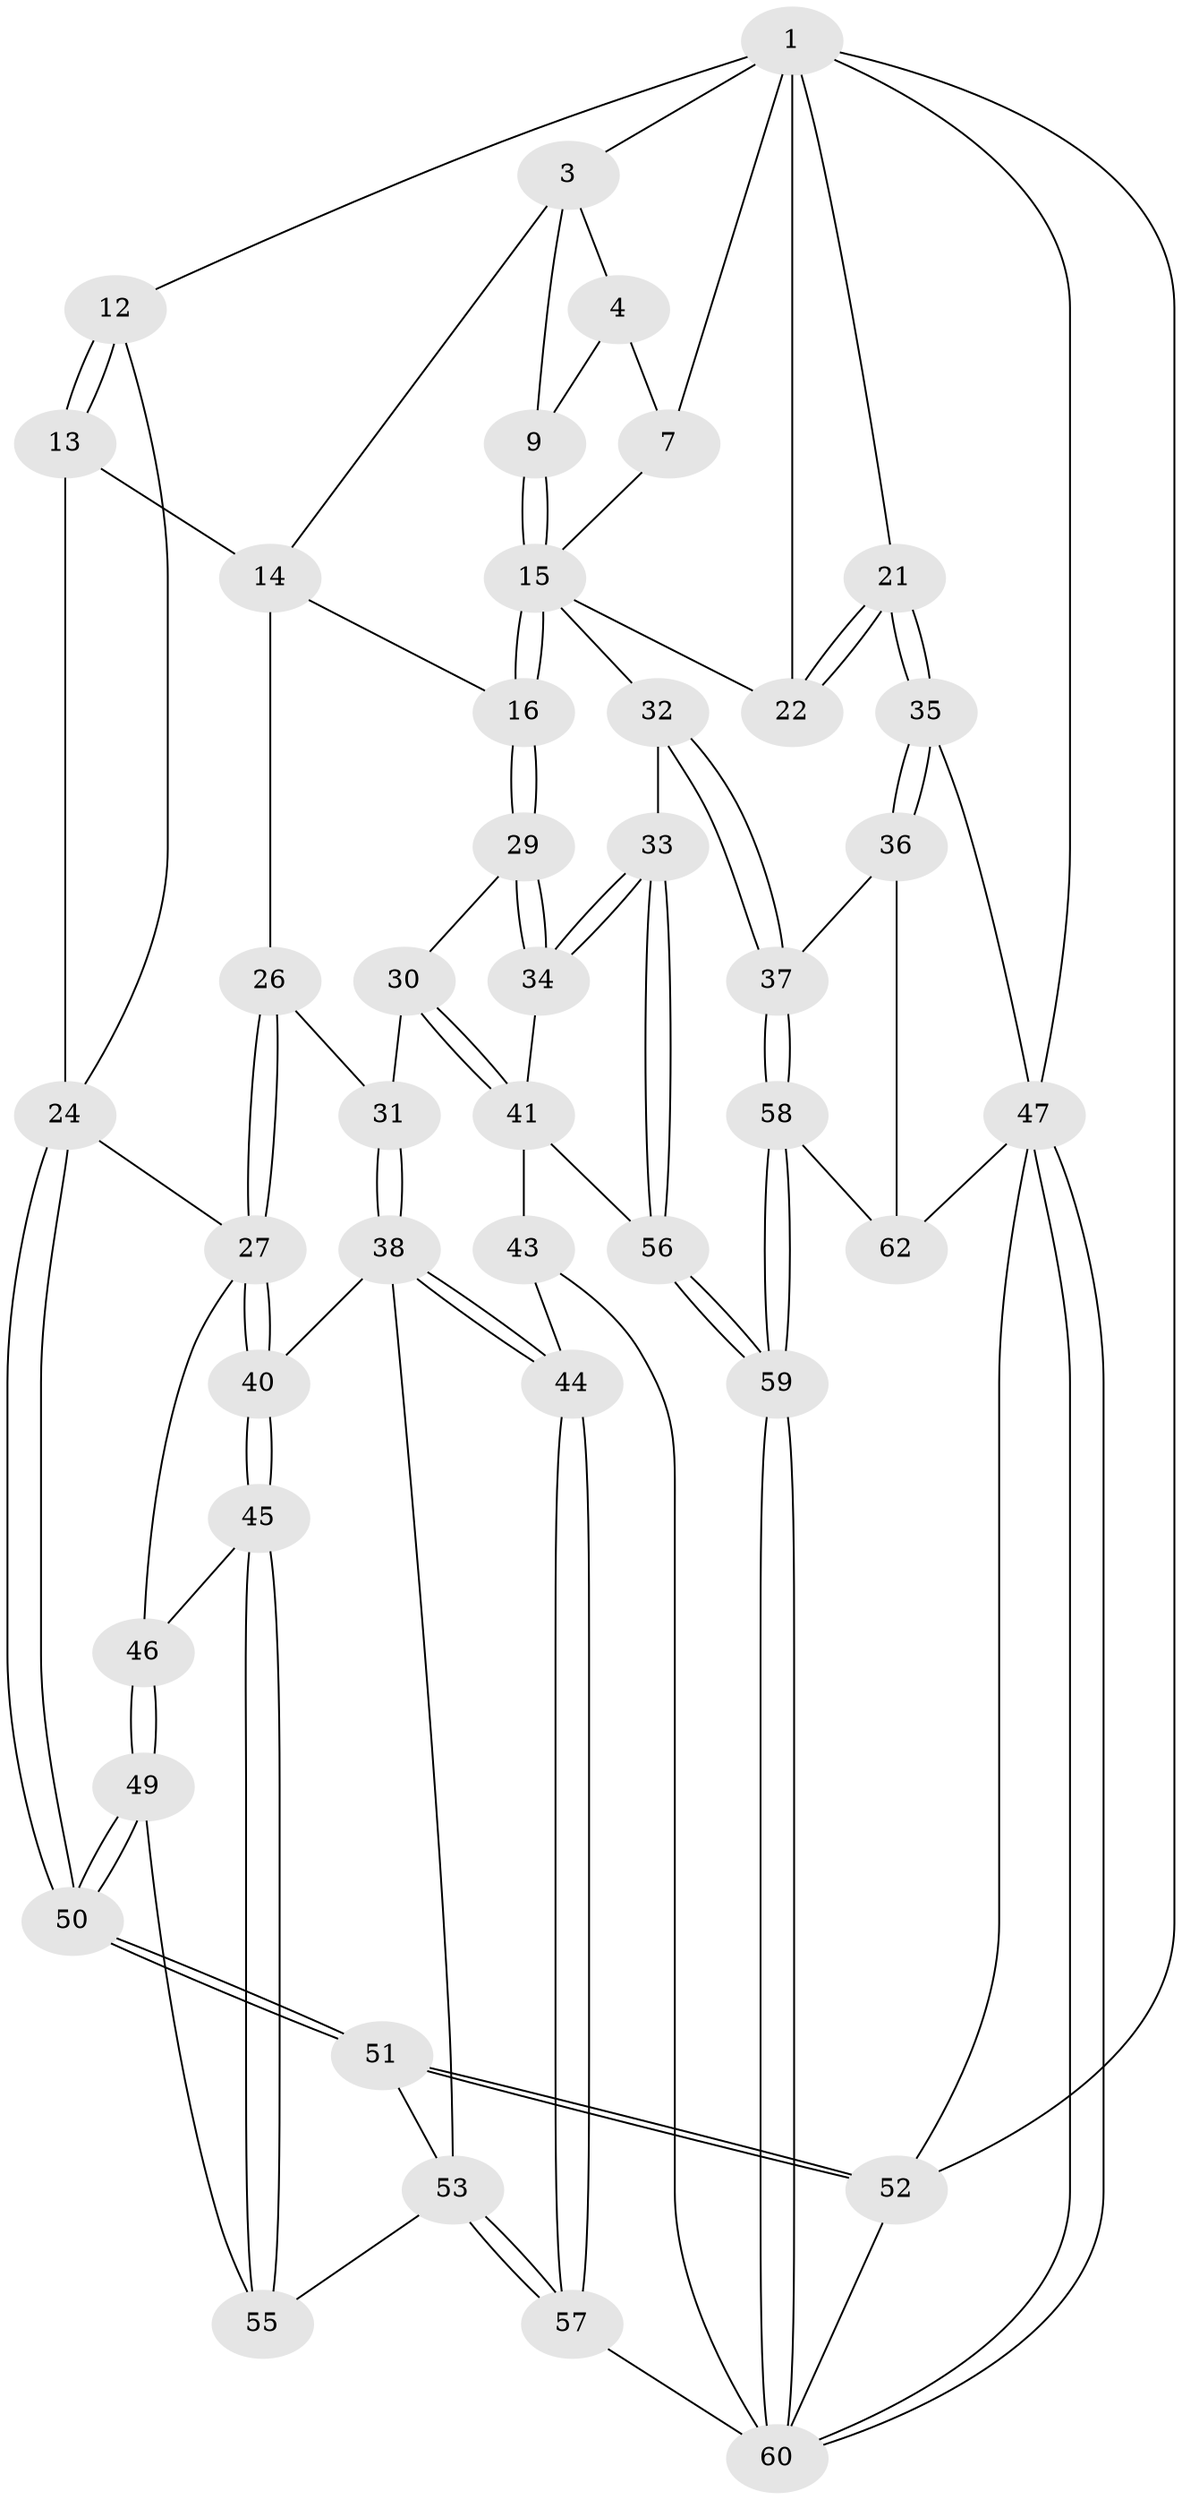 // original degree distribution, {3: 0.031746031746031744, 6: 0.19047619047619047, 4: 0.23809523809523808, 5: 0.5396825396825397}
// Generated by graph-tools (version 1.1) at 2025/21/03/04/25 18:21:35]
// undirected, 44 vertices, 105 edges
graph export_dot {
graph [start="1"]
  node [color=gray90,style=filled];
  1 [pos="+0.7664937049521887+0",super="+2+5"];
  3 [pos="+0.38701305977824063+0",super="+10"];
  4 [pos="+0.6620028972748183+0",super="+8"];
  7 [pos="+0.7327587731934907+0.21594483456583022"];
  9 [pos="+0.5465893725603451+0.15708934835052368"];
  12 [pos="+0+0.02981710181284915"];
  13 [pos="+0.23376788192594244+0.11539636329917331",super="+20"];
  14 [pos="+0.3608904958128956+0",super="+17"];
  15 [pos="+0.5725939818243044+0.35476128003927704",super="+18"];
  16 [pos="+0.5721200337805639+0.35499513814273137"];
  21 [pos="+1+0.40484562996879286"];
  22 [pos="+1+0.3907896205609468"];
  24 [pos="+0+0.4094269213965064",super="+25"];
  26 [pos="+0.3083457362404797+0.5080136512100774"];
  27 [pos="+0.20469214240598113+0.5988389341053213",super="+28"];
  29 [pos="+0.5374867873014901+0.5029603075903603"];
  30 [pos="+0.45947311805581814+0.5889483085177167"];
  31 [pos="+0.43225415171323167+0.5873261971143353"];
  32 [pos="+0.8182700366969035+0.6584937859121085"];
  33 [pos="+0.7566744560674802+0.6832866169792216"];
  34 [pos="+0.690509800293728+0.6582018170691971"];
  35 [pos="+1+0.6501875781750598"];
  36 [pos="+1+0.6642923583749223"];
  37 [pos="+0.9731333262963215+0.669082273963452"];
  38 [pos="+0.31805160383988507+0.7072090538945658",super="+39"];
  40 [pos="+0.23030994324185763+0.6655357082586703"];
  41 [pos="+0.4992539008218029+0.6813463798270092",super="+42"];
  43 [pos="+0.43638657031138084+0.8302095528003574"];
  44 [pos="+0.3789355891187545+0.809549728275769"];
  45 [pos="+0.11379120806827418+0.745862246136203"];
  46 [pos="+0.07816722371768435+0.7140501283349039"];
  47 [pos="+1+1",super="+48"];
  49 [pos="+0+0.7882352107448009"];
  50 [pos="+0+0.9143588114266961"];
  51 [pos="+0+0.9625195814229252"];
  52 [pos="+0+1"];
  53 [pos="+0.19089286863408747+0.8535819437981864",super="+54"];
  55 [pos="+0.11708454058670015+0.7815415131957082"];
  56 [pos="+0.6930013269230069+0.777658489306492"];
  57 [pos="+0.21042725494280198+0.8834327646577844"];
  58 [pos="+0.7989733780682404+0.9336770108622685"];
  59 [pos="+0.6476185336139311+1"];
  60 [pos="+0.5723757481212988+1",super="+61"];
  62 [pos="+0.8669123778592221+0.9478660432930501"];
  1 -- 3;
  1 -- 12;
  1 -- 52;
  1 -- 21;
  1 -- 22;
  1 -- 7;
  1 -- 47;
  3 -- 4;
  3 -- 9;
  3 -- 14;
  4 -- 9;
  4 -- 7;
  7 -- 15;
  9 -- 15;
  9 -- 15;
  12 -- 13;
  12 -- 13;
  12 -- 24;
  13 -- 14 [weight=2];
  13 -- 24;
  14 -- 16;
  14 -- 26;
  15 -- 16;
  15 -- 16;
  15 -- 32;
  15 -- 22;
  16 -- 29;
  16 -- 29;
  21 -- 22;
  21 -- 22;
  21 -- 35;
  21 -- 35;
  24 -- 50;
  24 -- 50;
  24 -- 27;
  26 -- 27;
  26 -- 27;
  26 -- 31;
  27 -- 40;
  27 -- 40;
  27 -- 46;
  29 -- 30;
  29 -- 34;
  29 -- 34;
  30 -- 31;
  30 -- 41;
  30 -- 41;
  31 -- 38;
  31 -- 38;
  32 -- 33;
  32 -- 37;
  32 -- 37;
  33 -- 34;
  33 -- 34;
  33 -- 56;
  33 -- 56;
  34 -- 41;
  35 -- 36;
  35 -- 36;
  35 -- 47;
  36 -- 37;
  36 -- 62;
  37 -- 58;
  37 -- 58;
  38 -- 44;
  38 -- 44;
  38 -- 40;
  38 -- 53;
  40 -- 45;
  40 -- 45;
  41 -- 56;
  41 -- 43;
  43 -- 44;
  43 -- 60;
  44 -- 57;
  44 -- 57;
  45 -- 46;
  45 -- 55;
  45 -- 55;
  46 -- 49;
  46 -- 49;
  47 -- 60;
  47 -- 60;
  47 -- 52;
  47 -- 62;
  49 -- 50;
  49 -- 50;
  49 -- 55;
  50 -- 51;
  50 -- 51;
  51 -- 52;
  51 -- 52;
  51 -- 53;
  52 -- 60;
  53 -- 57;
  53 -- 57;
  53 -- 55;
  56 -- 59;
  56 -- 59;
  57 -- 60;
  58 -- 59;
  58 -- 59;
  58 -- 62;
  59 -- 60;
  59 -- 60;
}

